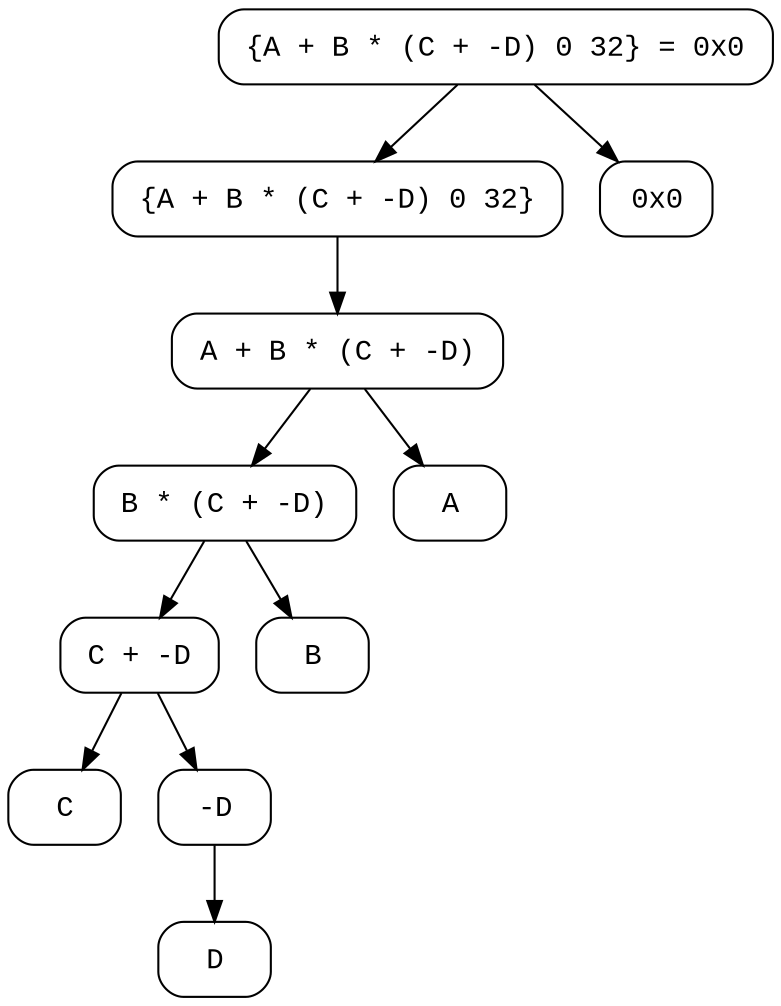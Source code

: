 digraph asm_graph {
7606049153517962498 [
shape="Mrecord" fontname="Courier New"label =<<table border="0" cellborder="0" cellpadding="3"><tr><td align="left">B * (C + -D)</td></tr></table>> ];
13235981092304296421 [
shape="Mrecord" fontname="Courier New"label =<<table border="0" cellborder="0" cellpadding="3"><tr><td align="left">&#0123;A + B * (C + -D) 0 32&#0125;</td></tr></table>> ];
18120610807478866885 [
shape="Mrecord" fontname="Courier New"label =<<table border="0" cellborder="0" cellpadding="3"><tr><td align="left">C</td></tr></table>> ];
2840041302167700238 [
shape="Mrecord" fontname="Courier New"label =<<table border="0" cellborder="0" cellpadding="3"><tr><td align="left">0x0</td></tr></table>> ];
15437654721970794041 [
shape="Mrecord" fontname="Courier New"label =<<table border="0" cellborder="0" cellpadding="3"><tr><td align="left">-D</td></tr></table>> ];
1296967835855714676 [
shape="Mrecord" fontname="Courier New"label =<<table border="0" cellborder="0" cellpadding="3"><tr><td align="left">D</td></tr></table>> ];
10599206264294062809 [
shape="Mrecord" fontname="Courier New"label =<<table border="0" cellborder="0" cellpadding="3"><tr><td align="left">A + B * (C + -D)</td></tr></table>> ];
7164312017256936507 [
shape="Mrecord" fontname="Courier New"label =<<table border="0" cellborder="0" cellpadding="3"><tr><td align="left">C + -D</td></tr></table>> ];
3206556011037765628 [
shape="Mrecord" fontname="Courier New"label =<<table border="0" cellborder="0" cellpadding="3"><tr><td align="left">&#0123;A + B * (C + -D) 0 32&#0125; = 0x0</td></tr></table>> ];
16788788926107531773 [
shape="Mrecord" fontname="Courier New"label =<<table border="0" cellborder="0" cellpadding="3"><tr><td align="left">B</td></tr></table>> ];
16209852047441959838 [
shape="Mrecord" fontname="Courier New"label =<<table border="0" cellborder="0" cellpadding="3"><tr><td align="left">A</td></tr></table>> ];
3206556011037765628 -> 2840041302167700238[];
10599206264294062809 -> 16209852047441959838[];
7606049153517962498 -> 16788788926107531773[];
7164312017256936507 -> 18120610807478866885[];
15437654721970794041 -> 1296967835855714676[];
7164312017256936507 -> 15437654721970794041[];
7606049153517962498 -> 7164312017256936507[];
10599206264294062809 -> 7606049153517962498[];
13235981092304296421 -> 10599206264294062809[];
3206556011037765628 -> 13235981092304296421[];
}